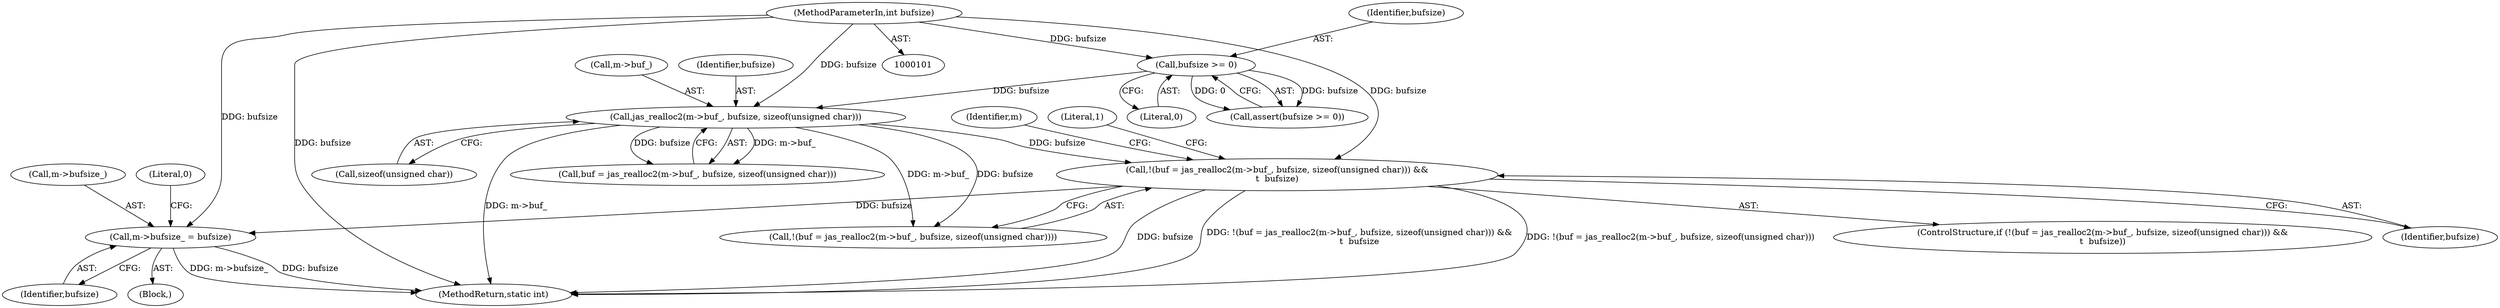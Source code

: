 digraph "0_jasper_44a524e367597af58d6265ae2014468b334d0309@pointer" {
"1000132" [label="(Call,m->bufsize_ = bufsize)"];
"1000111" [label="(Call,!(buf = jas_realloc2(m->buf_, bufsize, sizeof(unsigned char))) &&\n\t  bufsize)"];
"1000115" [label="(Call,jas_realloc2(m->buf_, bufsize, sizeof(unsigned char)))"];
"1000107" [label="(Call,bufsize >= 0)"];
"1000103" [label="(MethodParameterIn,int bufsize)"];
"1000136" [label="(Identifier,bufsize)"];
"1000113" [label="(Call,buf = jas_realloc2(m->buf_, bufsize, sizeof(unsigned char)))"];
"1000104" [label="(Block,)"];
"1000107" [label="(Call,bufsize >= 0)"];
"1000133" [label="(Call,m->bufsize_)"];
"1000116" [label="(Call,m->buf_)"];
"1000132" [label="(Call,m->bufsize_ = bufsize)"];
"1000120" [label="(Call,sizeof(unsigned char))"];
"1000111" [label="(Call,!(buf = jas_realloc2(m->buf_, bufsize, sizeof(unsigned char))) &&\n\t  bufsize)"];
"1000115" [label="(Call,jas_realloc2(m->buf_, bufsize, sizeof(unsigned char)))"];
"1000103" [label="(MethodParameterIn,int bufsize)"];
"1000112" [label="(Call,!(buf = jas_realloc2(m->buf_, bufsize, sizeof(unsigned char))))"];
"1000110" [label="(ControlStructure,if (!(buf = jas_realloc2(m->buf_, bufsize, sizeof(unsigned char))) &&\n\t  bufsize))"];
"1000108" [label="(Identifier,bufsize)"];
"1000139" [label="(MethodReturn,static int)"];
"1000119" [label="(Identifier,bufsize)"];
"1000129" [label="(Identifier,m)"];
"1000122" [label="(Identifier,bufsize)"];
"1000126" [label="(Literal,1)"];
"1000138" [label="(Literal,0)"];
"1000109" [label="(Literal,0)"];
"1000106" [label="(Call,assert(bufsize >= 0))"];
"1000132" -> "1000104"  [label="AST: "];
"1000132" -> "1000136"  [label="CFG: "];
"1000133" -> "1000132"  [label="AST: "];
"1000136" -> "1000132"  [label="AST: "];
"1000138" -> "1000132"  [label="CFG: "];
"1000132" -> "1000139"  [label="DDG: m->bufsize_"];
"1000132" -> "1000139"  [label="DDG: bufsize"];
"1000111" -> "1000132"  [label="DDG: bufsize"];
"1000103" -> "1000132"  [label="DDG: bufsize"];
"1000111" -> "1000110"  [label="AST: "];
"1000111" -> "1000112"  [label="CFG: "];
"1000111" -> "1000122"  [label="CFG: "];
"1000112" -> "1000111"  [label="AST: "];
"1000122" -> "1000111"  [label="AST: "];
"1000126" -> "1000111"  [label="CFG: "];
"1000129" -> "1000111"  [label="CFG: "];
"1000111" -> "1000139"  [label="DDG: !(buf = jas_realloc2(m->buf_, bufsize, sizeof(unsigned char)))"];
"1000111" -> "1000139"  [label="DDG: bufsize"];
"1000111" -> "1000139"  [label="DDG: !(buf = jas_realloc2(m->buf_, bufsize, sizeof(unsigned char))) &&\n\t  bufsize"];
"1000115" -> "1000111"  [label="DDG: bufsize"];
"1000103" -> "1000111"  [label="DDG: bufsize"];
"1000115" -> "1000113"  [label="AST: "];
"1000115" -> "1000120"  [label="CFG: "];
"1000116" -> "1000115"  [label="AST: "];
"1000119" -> "1000115"  [label="AST: "];
"1000120" -> "1000115"  [label="AST: "];
"1000113" -> "1000115"  [label="CFG: "];
"1000115" -> "1000139"  [label="DDG: m->buf_"];
"1000115" -> "1000112"  [label="DDG: m->buf_"];
"1000115" -> "1000112"  [label="DDG: bufsize"];
"1000115" -> "1000113"  [label="DDG: m->buf_"];
"1000115" -> "1000113"  [label="DDG: bufsize"];
"1000107" -> "1000115"  [label="DDG: bufsize"];
"1000103" -> "1000115"  [label="DDG: bufsize"];
"1000107" -> "1000106"  [label="AST: "];
"1000107" -> "1000109"  [label="CFG: "];
"1000108" -> "1000107"  [label="AST: "];
"1000109" -> "1000107"  [label="AST: "];
"1000106" -> "1000107"  [label="CFG: "];
"1000107" -> "1000106"  [label="DDG: bufsize"];
"1000107" -> "1000106"  [label="DDG: 0"];
"1000103" -> "1000107"  [label="DDG: bufsize"];
"1000103" -> "1000101"  [label="AST: "];
"1000103" -> "1000139"  [label="DDG: bufsize"];
}
